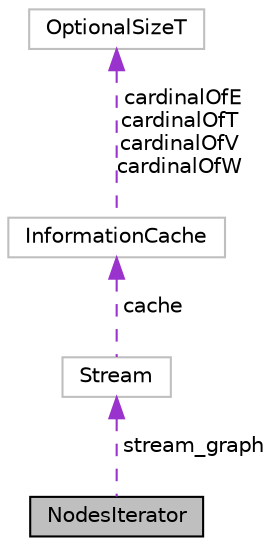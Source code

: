 digraph "NodesIterator"
{
 // LATEX_PDF_SIZE
  edge [fontname="Helvetica",fontsize="10",labelfontname="Helvetica",labelfontsize="10"];
  node [fontname="Helvetica",fontsize="10",shape=record];
  Node1 [label="NodesIterator",height=0.2,width=0.4,color="black", fillcolor="grey75", style="filled", fontcolor="black",tooltip=" "];
  Node2 -> Node1 [dir="back",color="darkorchid3",fontsize="10",style="dashed",label=" stream_graph" ];
  Node2 [label="Stream",height=0.2,width=0.4,color="grey75", fillcolor="white", style="filled",URL="$structStream.html",tooltip=" "];
  Node3 -> Node2 [dir="back",color="darkorchid3",fontsize="10",style="dashed",label=" cache" ];
  Node3 [label="InformationCache",height=0.2,width=0.4,color="grey75", fillcolor="white", style="filled",URL="$structInformationCache.html",tooltip=" "];
  Node4 -> Node3 [dir="back",color="darkorchid3",fontsize="10",style="dashed",label=" cardinalOfE\ncardinalOfT\ncardinalOfV\ncardinalOfW" ];
  Node4 [label="OptionalSizeT",height=0.2,width=0.4,color="grey75", fillcolor="white", style="filled",URL="$structOptionalSizeT.html",tooltip=" "];
}

